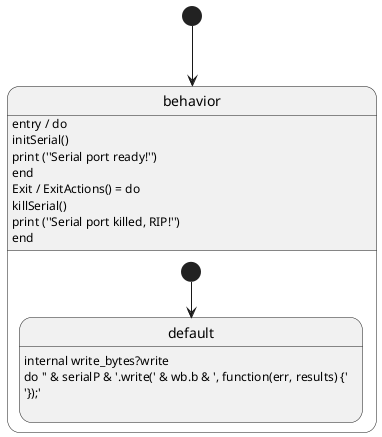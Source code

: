 @startuml
[*] --> behavior
state behavior{
state default{
	default : internal write_bytes?write\ndo '' & serialP & '.write(' & wb.b & ', function(err, results) {'\n'});'\n
}
[*] --> default
	behavior : entry / do\ninitSerial()\nprint (''Serial port ready!'')\nend
	behavior : Exit / ExitActions() = do\nkillSerial()\nprint (''Serial port killed, RIP!'')\nend
}
@enduml
